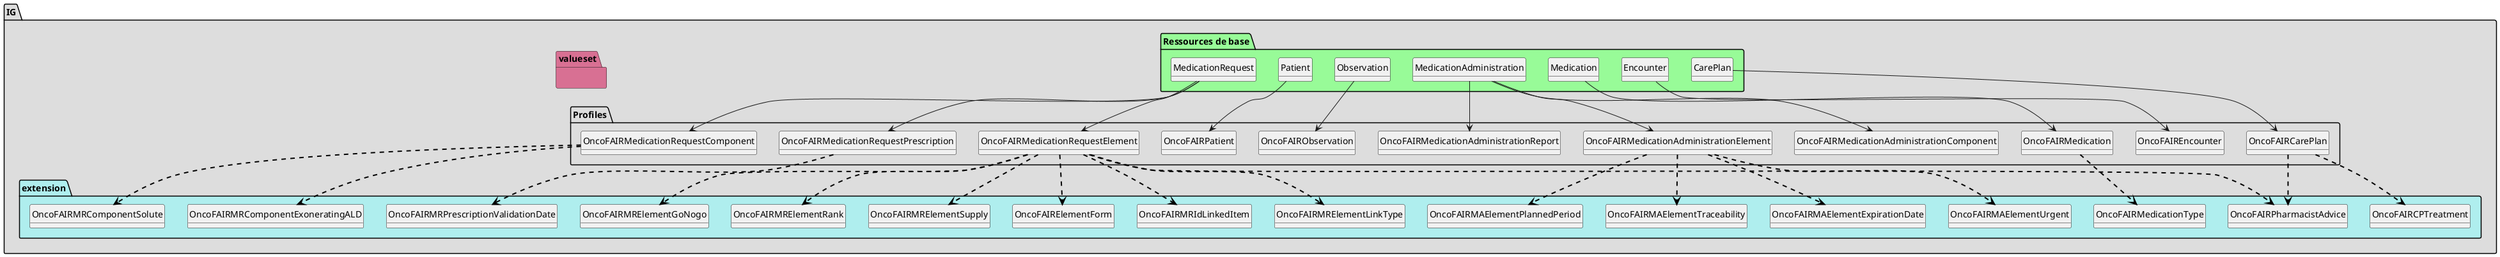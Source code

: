 @startuml
set namespaceSeparator ?
hide circle
hide class fields

package IG #DDDDDD{

     package Profiles #DDDDDD{

        class OncoFAIRCarePlan{

             CarePlan.extension => [1..None]
             CarePlan.extension:oncofair-cp-treatment => <&plus>[1..1]
             CarePlan.extension:oncofair-pharmacist-advice => <&plus>[0..1]
             CarePlan.identifier => [1..1]
             CarePlan.status => [None..None]
             CarePlan.title => [1..None]
             CarePlan.note => [None..None]
             CarePlan.note:indication => [0..1]
             CarePlan.note:indication.id => [1..None]
             CarePlan.note:comment => [0..1]
             CarePlan.note:comment.id => [1..None]
        } 

        class OncoFAIREncounter{

             Encounter.identifier => [1..1]
             Encounter.identifier.value => [1..None]
             Encounter.subject => [1..None]
        } 

        class OncoFAIRMedication{

             Medication.extension => [1..None]
             Medication.extension:oncofair-medication-type => <&plus>[1..1]
             Medication.code => [1..None]
        } 

        class OncoFAIRMedicationAdministrationComponent{

             MedicationAdministration.partOf => [1..1]
             MedicationAdministration.category => [1..1]
             MedicationAdministration.medication => [None..None]
             MedicationAdministration.note => [None..None]
             MedicationAdministration.note:description => [0..1]
             MedicationAdministration.note:description.id => [1..None]
             MedicationAdministration.note:comment => [0..1]
             MedicationAdministration.note:comment.id => [1..None]
             MedicationAdministration.note:indication => [0..1]
             MedicationAdministration.note:indication.id => [1..None]
             MedicationAdministration.dosage => [1..None]
             MedicationAdministration.dosage.dose => [1..None]
        } 

        class OncoFAIRMedicationAdministrationElement{

             MedicationAdministration.extension => [1..None]
             MedicationAdministration.extension:oncofair-ma-element-urgent => <&plus>[0..1]
             MedicationAdministration.extension:oncofair-ma-element-expirationdate => <&plus>[0..1]
             MedicationAdministration.extension:oncofair-ma-element-traceability => <&plus>[0..1]
             MedicationAdministration.extension:oncofair-ma-plannedperiod => <&plus>[1..1]
             MedicationAdministration.identifier => [None..None]
             MedicationAdministration.identifier.value => [None..None]
             MedicationAdministration.partOf => [1..1]
             MedicationAdministration.category => [None..None]
             MedicationAdministration.category:code => [0..1]
             MedicationAdministration.category:form => [0..1]
             MedicationAdministration.category:nature => [0..1]
             MedicationAdministration.occurence[x] => [None..None]
             MedicationAdministration.occurence[x]:occurencePeriod => [0..1]
             MedicationAdministration.occurence[x]:occurencePeriod.start => [1..None]
             MedicationAdministration.occurence[x]:occurencePeriod.end => [None..None]
             MedicationAdministration.request => [None..None]
             MedicationAdministration.device => [None..None]
             MedicationAdministration.note => [1..None]
             MedicationAdministration.note:description => [1..1]
             MedicationAdministration.note:description.id => [1..None]
             MedicationAdministration.note:comment => [0..1]
             MedicationAdministration.note:comment.id => [1..None]
             MedicationAdministration.dosage => [None..None]
             MedicationAdministration.dosage.site => [None..None]
             MedicationAdministration.dosage.route => [None..None]
             MedicationAdministration.dosage.method => [None..None]
        } 

        class OncoFAIRMedicationAdministrationReport{

             MedicationAdministration.identifier => [None..None]
             MedicationAdministration.encounter => [1..None]
             MedicationAdministration.performer => [1..1]
             MedicationAdministration.performer.actor => [None..None]
        } 

        class OncoFAIRMedicationRequestPrescription{

             MedicationRequest.extension => [1..None]
             MedicationRequest.extension:oncofair-mr-prescription-validation-date => <&plus>[1..1]
             MedicationRequest.identifier => [1..1]
             MedicationRequest.identifier.value => [1..None]
             MedicationRequest.basedOn => [None..None]
             MedicationRequest.medication => [None..None]
             MedicationRequest.medication.concept.coding.code => [None..None]
             MedicationRequest.encounter => [1..None]
             MedicationRequest.supportingInformation => [None..None]
             MedicationRequest.supportingInformation:accomodationUnit => [0..1]
             MedicationRequest.supportingInformation:accomodationUnit.id => [1..None]
             MedicationRequest.supportingInformation:medicalLiabiltyUnit => [0..1]
             MedicationRequest.supportingInformation:medicalLiabiltyUnit.id => [1..None]
             MedicationRequest.reason => [None..None]
             MedicationRequest.note => [None..1]
        } 

        class OncoFAIRObservation{

             Observation.code => [None..None]
             Observation.effective[x] => [1..None]
             Observation.effective[x]:effectiveDateTime => [1..1]
             Observation.issued => [None..None]
             Observation.value[x] => [1..None]
        } 

        class OncoFAIRPatient{

             Patient.identifier => [1..1]
        } 

        class OncoFAIRMedicationRequestComponent{

             MedicationRequest.extension => [None..None]
             MedicationRequest.extension:oncofair-mr-component-exoneratingald => <&plus>[0..1]
             MedicationRequest.extension:oncofair-mr-component-solute => <&plus>[0..1]
             MedicationRequest.basedOn => [1..1]
             MedicationRequest.medication => [None..None]
             MedicationRequest.note => [1..None]
             MedicationRequest.note:description => [1..1]
             MedicationRequest.note:description.id => [1..None]
             MedicationRequest.note:comment => [0..1]
             MedicationRequest.note:comment.id => [1..None]
             MedicationRequest.note:indication => [0..1]
             MedicationRequest.note:indication.id => [1..None]
             MedicationRequest.dosageInstruction => [None..1]
             MedicationRequest.dosageInstruction.doseAndRate => [None..1]
             MedicationRequest.dosageInstruction.doseAndRate.dose[x] => [1..None]
             MedicationRequest.dosageInstruction.doseAndRate.dose[x]:doseQuantity => [1..1]
             MedicationRequest.substitution => [None..None]
             MedicationRequest.substitution.allowed[x] => [None..None]
             MedicationRequest.substitution.allowed[x]:allowedBoolean => [0..1]
        } 

        class OncoFAIRMedicationRequestElement{

             MedicationRequest.extension => [None..None]
             MedicationRequest.extension:oncofair-element-form => <&plus>[0..1]
             MedicationRequest.extension:oncofair-mr-element-supply => <&plus>[0..1]
             MedicationRequest.extension:oncofair-mr-element-rank => <&plus>[0..1]
             MedicationRequest.extension:oncofair-mr-element-go-nogo => <&plus>[0..1]
             MedicationRequest.extension:oncofair-pharmacist-advice => <&plus>[0..1]
             MedicationRequest.identifier => [1..1]
             MedicationRequest.identifier.value => [1..None]
             MedicationRequest.basedOn => [1..None]
             MedicationRequest.basedOn:prescription => [1..1]
             MedicationRequest.basedOn:element => [0..*]
             MedicationRequest.basedOn:element.extension => [2..None]
             MedicationRequest.basedOn:element.extension:oncofair-mr-element-link-type => <&plus>[1..1]
             MedicationRequest.basedOn:element.extension:oncofair-mr-id-linked-item => <&plus>[1..1]
             MedicationRequest.basedOn:protocol => [0..1]
             MedicationRequest.groupIdentifier => [1..None]
             MedicationRequest.groupIdentifier.value => [1..None]
             MedicationRequest.status => [None..None]
             MedicationRequest.priority => [None..None]
             MedicationRequest.medication => [None..None]
             MedicationRequest.medication.concept.coding.code => [None..None]
             MedicationRequest.requester => [None..None]
             MedicationRequest.device => [None..None]
             MedicationRequest.note => [None..None]
             MedicationRequest.note:wording => [0..1]
             MedicationRequest.note:wording.id => [1..None]
             MedicationRequest.note:indication => [0..1]
             MedicationRequest.note:indication.id => [1..None]
             MedicationRequest.note:comments => [0..1]
             MedicationRequest.note:comments.id => [1..None]
             MedicationRequest.effectiveDosePeriod => [None..None]
             MedicationRequest.effectiveDosePeriod.start => [None..None]
             MedicationRequest.effectiveDosePeriod.end => [None..None]
             MedicationRequest.dosageInstruction => [None..None]
             MedicationRequest.dosageInstruction:element => [0..1]
             MedicationRequest.dosageInstruction:element.id => [1..None]
             MedicationRequest.dosageInstruction:element.text => [None..None]
             MedicationRequest.dosageInstruction:element.additionalInstruction => [None..1]
             MedicationRequest.dosageInstruction:element.timing.repeat.bounds[x] => [None..None]
             MedicationRequest.dosageInstruction:element.timing.repeat.bounds[x]:boundsPeriod => [0..1]
             MedicationRequest.dosageInstruction:element.timing.repeat.bounds[x]:boundsPeriod.start => [None..None]
             MedicationRequest.dosageInstruction:element.timing.repeat.bounds[x]:boundsPeriod.end => [None..None]
             MedicationRequest.dosageInstruction:element.timing.repeat.offset => [None..None]
             MedicationRequest.dosageInstruction:element.site => [None..None]
             MedicationRequest.dosageInstruction:element.route => [None..None]
             MedicationRequest.dosageInstruction:element.method => [None..None]
             MedicationRequest.dosageInstruction:posology => [0..*]
             MedicationRequest.dosageInstruction:posology.id => [1..None]
             MedicationRequest.substitution => [None..None]
         }

     }
     package extension #paleturquoise {

     OncoFAIRCarePlan -[#black,dashed,thickness=2]-> OncoFAIRCPTreatment
     OncoFAIRCarePlan -[#black,dashed,thickness=2]-> OncoFAIRPharmacistAdvice
     OncoFAIRMedication -[#black,dashed,thickness=2]-> OncoFAIRMedicationType
     OncoFAIRMedicationAdministrationElement -[#black,dashed,thickness=2]-> OncoFAIRMAElementUrgent
     OncoFAIRMedicationAdministrationElement -[#black,dashed,thickness=2]-> OncoFAIRMAElementExpirationDate
     OncoFAIRMedicationAdministrationElement -[#black,dashed,thickness=2]-> OncoFAIRMAElementTraceability
     OncoFAIRMedicationAdministrationElement -[#black,dashed,thickness=2]-> OncoFAIRMAElementPlannedPeriod
     OncoFAIRMedicationRequestPrescription -[#black,dashed,thickness=2]-> OncoFAIRMRPrescriptionValidationDate
     OncoFAIRMedicationRequestComponent -[#black,dashed,thickness=2]-> OncoFAIRMRComponentExoneratingALD
     OncoFAIRMedicationRequestComponent -[#black,dashed,thickness=2]-> OncoFAIRMRComponentSolute
     OncoFAIRMedicationRequestElement -[#black,dashed,thickness=2]-> OncoFAIRElementForm
     OncoFAIRMedicationRequestElement -[#black,dashed,thickness=2]-> OncoFAIRMRElementSupply
     OncoFAIRMedicationRequestElement -[#black,dashed,thickness=2]-> OncoFAIRMRElementRank
     OncoFAIRMedicationRequestElement -[#black,dashed,thickness=2]-> OncoFAIRMRElementGoNogo
     OncoFAIRMedicationRequestElement -[#black,dashed,thickness=2]-> OncoFAIRPharmacistAdvice
     OncoFAIRMedicationRequestElement -[#black,dashed,thickness=2]-> OncoFAIRMRElementLinkType
     OncoFAIRMedicationRequestElement -[#black,dashed,thickness=2]-> OncoFAIRMRIdLinkedItem

        class OncoFAIRCPTreatment{

          Extension.extension => [1..None]
          Extension.extension:treatmentRank => [0..1]
          Extension.extension:treatmentRank.extension => [None..0]
          Extension.extension:treatmentRank.url => [None..None]
          Extension.extension:treatmentRank.value[x] => [None..None]
          Extension.extension:dayRank => [0..1]
          Extension.extension:dayRank.extension => [None..0]
          Extension.extension:dayRank.url => [None..None]
          Extension.extension:dayRank.value[x] => [None..None]
          Extension.extension:dateTimeReference => [1..1]
          Extension.extension:dateTimeReference.extension => [None..0]
          Extension.extension:dateTimeReference.url => [None..None]
          Extension.extension:dateTimeReference.value[x] => [None..None]
          Extension.url => [None..None]
          Extension.value[x] => [None..0]
        } 
        class OncoFAIRElementForm{

          Extension.extension => [None..0]
          Extension.url => [None..None]
          Extension.value[x] => [None..None]
        } 
        class OncoFAIRMAElementExpirationDate{

          Extension.extension => [None..0]
          Extension.url => [None..None]
          Extension.value[x] => [None..None]
        } 
        class OncoFAIRMAElementPlannedPeriod{

          Extension.extension => [None..0]
          Extension.url => [None..None]
          Extension.value[x] => [None..None]
          Extension.value[x].start => [1..None]
          Extension.value[x].end => [None..None]
        } 
        class OncoFAIRMAElementTraceability{

          Extension.extension:batchNumber => [0..1]
          Extension.extension:batchNumber.extension => [None..0]
          Extension.extension:batchNumber.url => [None..None]
          Extension.extension:batchNumber.value[x] => [None..None]
          Extension.extension:serialNumber => [0..1]
          Extension.extension:serialNumber.extension => [None..0]
          Extension.extension:serialNumber.url => [None..None]
          Extension.extension:serialNumber.value[x] => [None..None]
          Extension.url => [None..None]
          Extension.value[x] => [None..0]
        } 
        class OncoFAIRMAElementUrgent{

          Extension.extension => [None..0]
          Extension.url => [None..None]
          Extension.value[x] => [None..None]
        } 
        class OncoFAIRMedicationType{

          Extension.extension => [None..0]
          Extension.url => [None..None]
          Extension.value[x] => [None..None]
        } 
        class OncoFAIRMRComponentExoneratingALD{

          Extension.extension => [None..0]
          Extension.url => [None..None]
          Extension.value[x] => [None..None]
        } 
        class OncoFAIRMRComponentSolute{

          Extension.extension => [None..0]
          Extension.url => [None..None]
          Extension.value[x] => [None..None]
        } 
        class OncoFAIRMRElementGoNogo{

          Extension.extension:GoNogoStatus => [0..1]
          Extension.extension:GoNogoStatus.extension => [None..0]
          Extension.extension:GoNogoStatus.url => [None..None]
          Extension.extension:GoNogoStatus.value[x] => [None..None]
          Extension.extension:GoNogoReasonWaiting => [0..1]
          Extension.extension:GoNogoReasonWaiting.extension => [None..0]
          Extension.extension:GoNogoReasonWaiting.url => [None..None]
          Extension.extension:GoNogoReasonWaiting.value[x] => [None..None]
          Extension.url => [None..None]
          Extension.value[x] => [None..0]
        } 
        class OncoFAIRMRElementLinkType{

          Extension.extension => [None..0]
          Extension.url => [None..None]
          Extension.value[x] => [None..None]
        } 
        class OncoFAIRMRElementRank{

          Extension.extension => [None..0]
          Extension.url => [None..None]
          Extension.value[x] => [None..None]
        } 
        class OncoFAIRMRElementSupply{

          Extension.extension => [None..0]
          Extension.url => [None..None]
          Extension.value[x] => [None..None]
        } 
        class OncoFAIRMRIdLinkedItem{

          Extension.extension => [None..0]
          Extension.url => [None..None]
          Extension.value[x] => [None..None]
        } 
        class OncoFAIRMRPrescriptionValidationDate{

          Extension.extension => [None..0]
          Extension.url => [None..None]
          Extension.value[x] => [None..None]
        } 
        class OncoFAIRPharmacistAdvice{

          Extension.extension:pharmacistValidation => [0..1]
          Extension.extension:pharmacistValidation.extension => [None..0]
          Extension.extension:pharmacistValidation.url => [None..None]
          Extension.extension:pharmacistValidation.value[x] => [None..None]
          Extension.extension:pharmacistProposal => [0..1]
          Extension.extension:pharmacistProposal.extension => [None..0]
          Extension.extension:pharmacistProposal.url => [None..None]
          Extension.extension:pharmacistProposal.value[x] => [None..None]
          Extension.url => [None..None]
          Extension.value[x] => [None..0]
         }
     }
     package valueset #PaleVioletRed{
       }

package "Ressources de base" #palegreen {

 class "CarePlan" as  classc1c8e4b50c739ddc150dd233aa035d7a 

    classc1c8e4b50c739ddc150dd233aa035d7a --> OncoFAIRCarePlan

 class "Encounter" as  classd1e9f9f891de8f9a655739a01fbf68f0 

    classd1e9f9f891de8f9a655739a01fbf68f0 --> OncoFAIREncounter

 class "Medication" as  class353bd6f65060d17097c3b03141e79cce 

    class353bd6f65060d17097c3b03141e79cce --> OncoFAIRMedication

 class "MedicationAdministration" as  classcb08d1580a4f19d9fc3a0c98169f1144 

    classcb08d1580a4f19d9fc3a0c98169f1144 --> OncoFAIRMedicationAdministrationComponent

 class "MedicationAdministration" as  classcb08d1580a4f19d9fc3a0c98169f1144 

    classcb08d1580a4f19d9fc3a0c98169f1144 --> OncoFAIRMedicationAdministrationElement

 class "MedicationAdministration" as  classcb08d1580a4f19d9fc3a0c98169f1144 

    classcb08d1580a4f19d9fc3a0c98169f1144 --> OncoFAIRMedicationAdministrationReport

 class "MedicationRequest" as  class2071abb7e1482ea8731af3cdcaed7225 

    class2071abb7e1482ea8731af3cdcaed7225 --> OncoFAIRMedicationRequestPrescription

 class "Observation" as  classc680d437163cc6bab4f9bdb35c3073d0 

    classc680d437163cc6bab4f9bdb35c3073d0 --> OncoFAIRObservation

 class "Patient" as  class01122a97dca927210827560cb7d76af8 

    class01122a97dca927210827560cb7d76af8 --> OncoFAIRPatient

 class "MedicationRequest" as  class2071abb7e1482ea8731af3cdcaed7225 

    class2071abb7e1482ea8731af3cdcaed7225 --> OncoFAIRMedicationRequestComponent

 class "MedicationRequest" as  class2071abb7e1482ea8731af3cdcaed7225 

    class2071abb7e1482ea8731af3cdcaed7225 --> OncoFAIRMedicationRequestElement
}
@enduml